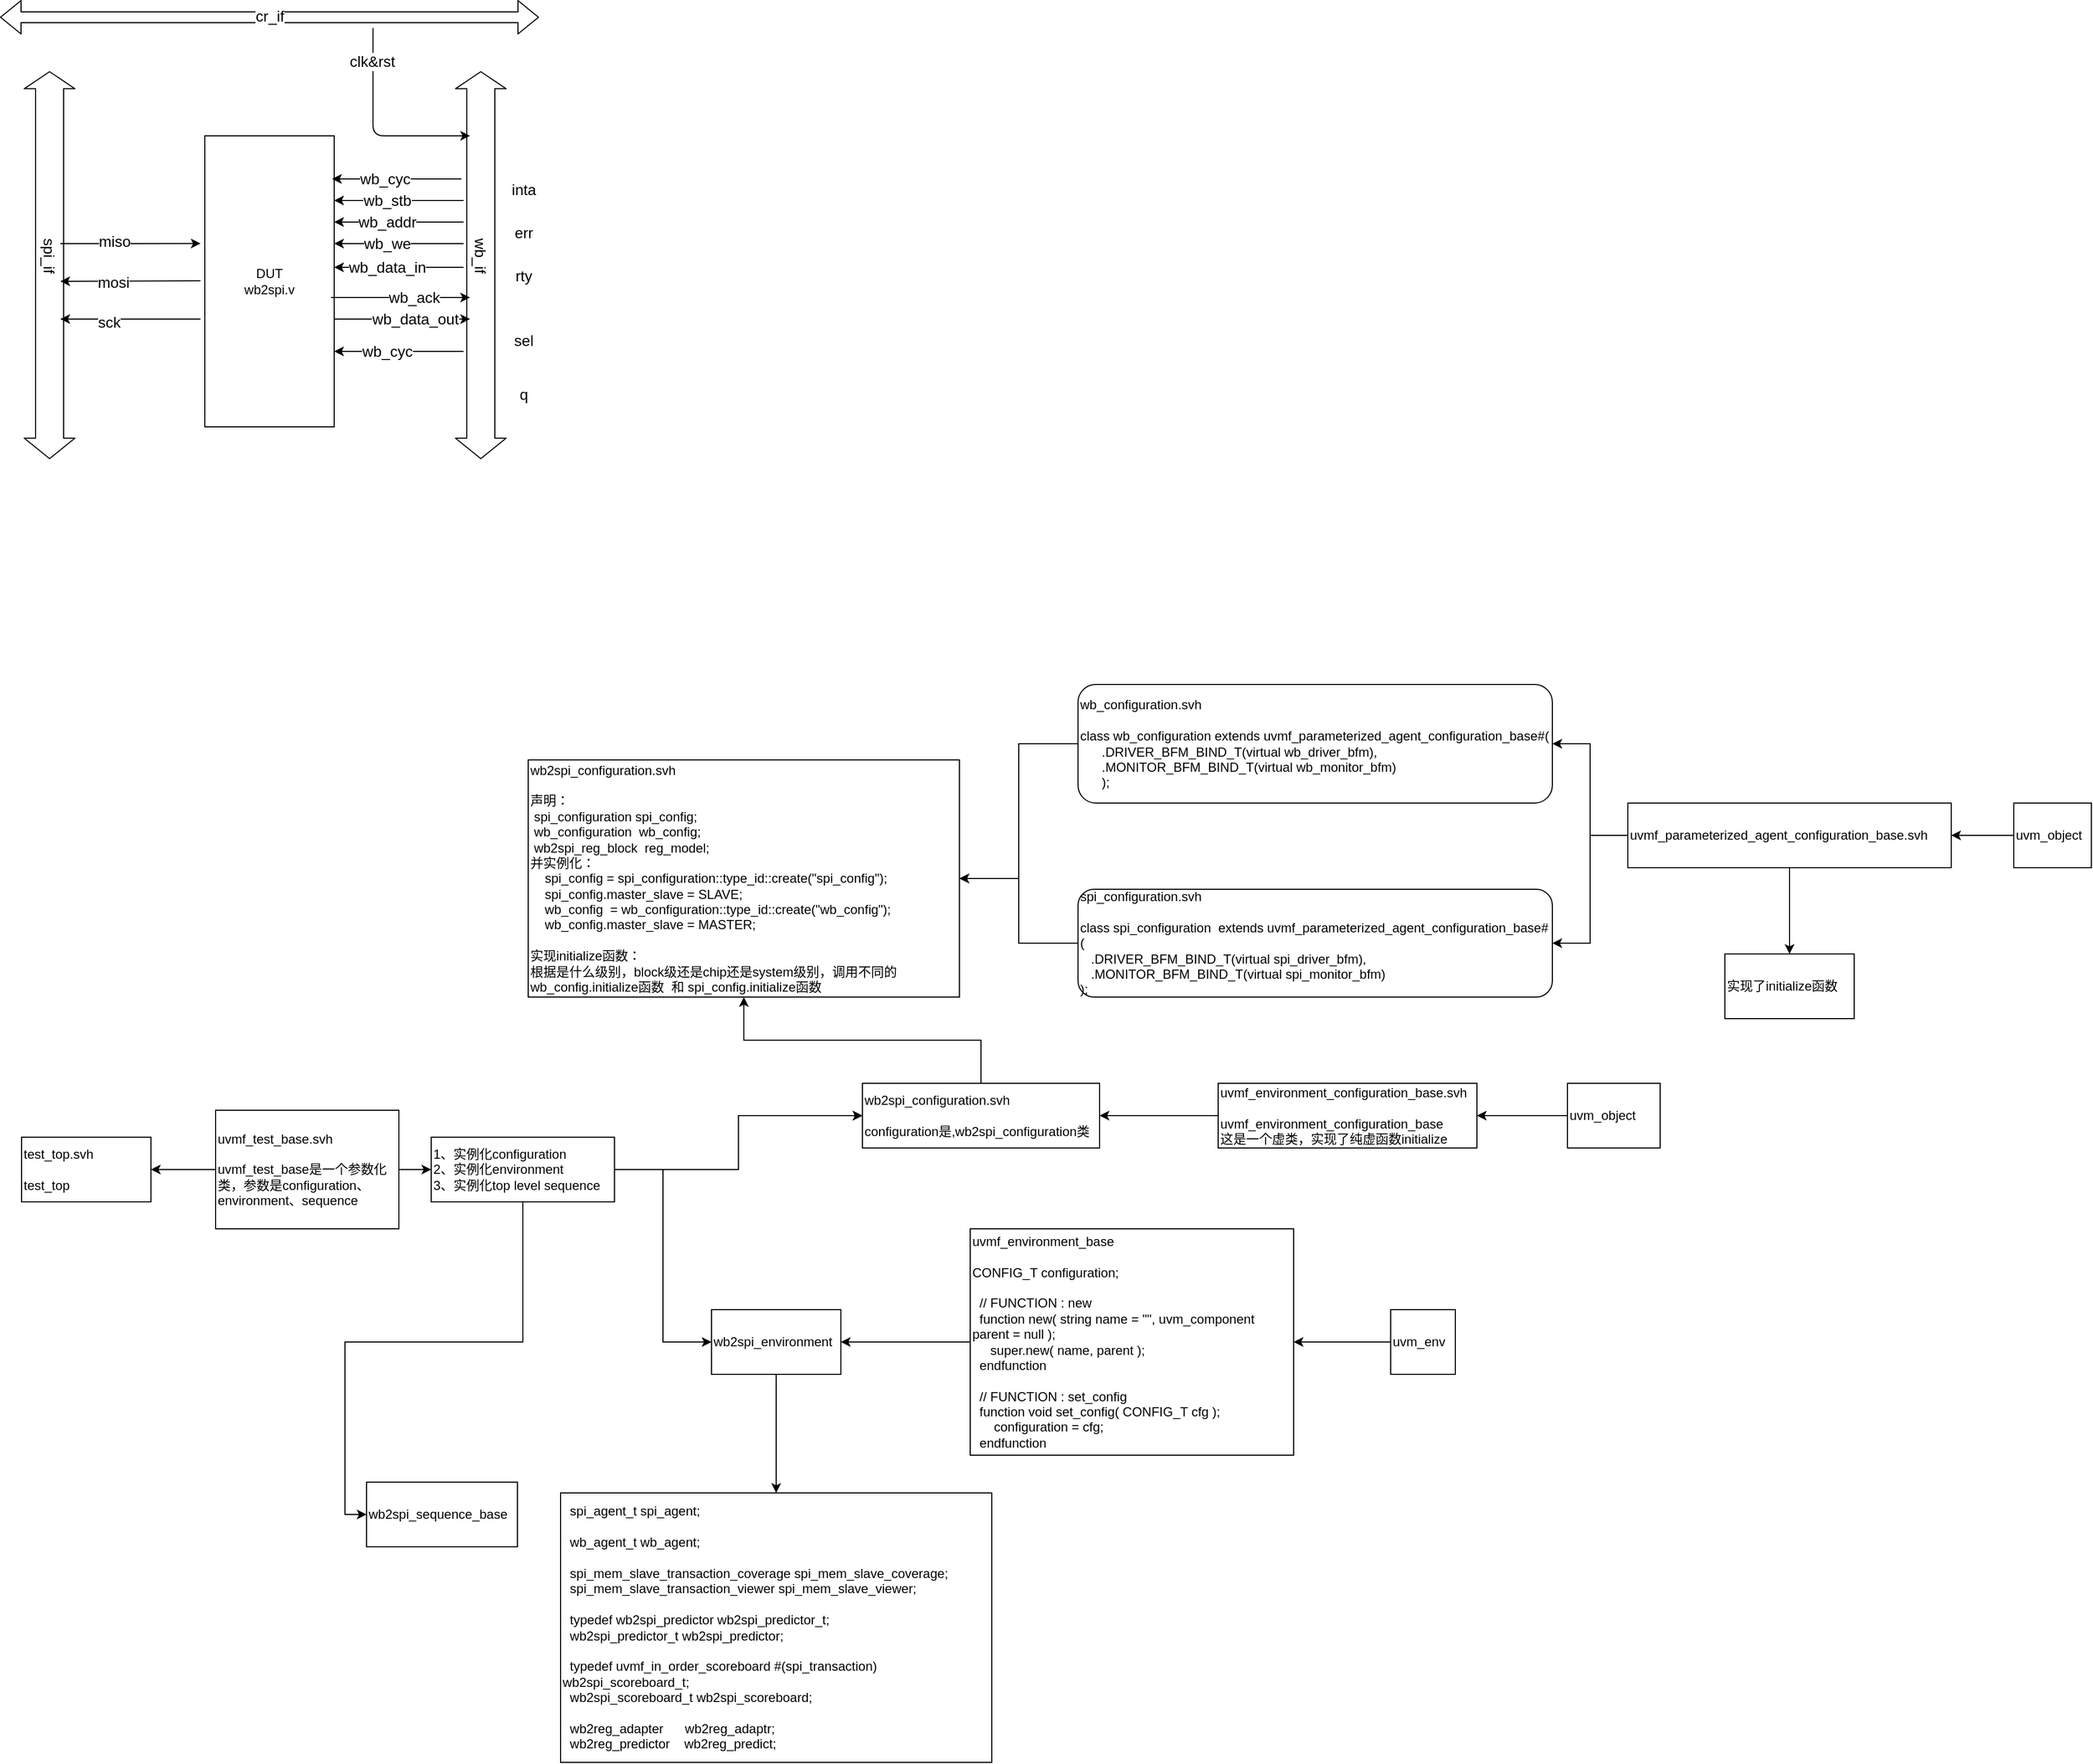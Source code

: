 <mxfile version="14.1.2" type="github">
  <diagram id="EMqzttN0W1V-fPkIx3bq" name="第 1 页">
    <mxGraphModel dx="992" dy="1732" grid="1" gridSize="10" guides="1" tooltips="1" connect="1" arrows="1" fold="1" page="1" pageScale="1" pageWidth="827" pageHeight="1169" math="0" shadow="0">
      <root>
        <mxCell id="0" />
        <mxCell id="1" parent="0" />
        <mxCell id="0VcnsqzmN8AN9IuAgq7w-1" value="DUT&lt;br&gt;wb2spi.v" style="rounded=0;whiteSpace=wrap;html=1;" parent="1" vertex="1">
          <mxGeometry x="390" y="-179" width="120" height="270" as="geometry" />
        </mxCell>
        <mxCell id="0VcnsqzmN8AN9IuAgq7w-2" value="" style="shape=flexArrow;endArrow=classic;startArrow=classic;html=1;width=26;endSize=4.93;" parent="1" edge="1">
          <mxGeometry width="50" height="50" relative="1" as="geometry">
            <mxPoint x="246" y="121" as="sourcePoint" />
            <mxPoint x="246" y="-239" as="targetPoint" />
          </mxGeometry>
        </mxCell>
        <mxCell id="0VcnsqzmN8AN9IuAgq7w-3" value="spi_if" style="edgeLabel;html=1;align=center;verticalAlign=middle;resizable=0;points=[];fontSize=14;rotation=90;" parent="0VcnsqzmN8AN9IuAgq7w-2" vertex="1" connectable="0">
          <mxGeometry x="0.364" y="-2" relative="1" as="geometry">
            <mxPoint x="-2" y="56" as="offset" />
          </mxGeometry>
        </mxCell>
        <mxCell id="0VcnsqzmN8AN9IuAgq7w-4" value="" style="shape=flexArrow;endArrow=classic;startArrow=classic;html=1;width=26;endSize=4.93;" parent="1" edge="1">
          <mxGeometry width="50" height="50" relative="1" as="geometry">
            <mxPoint x="646" y="121" as="sourcePoint" />
            <mxPoint x="646" y="-239" as="targetPoint" />
          </mxGeometry>
        </mxCell>
        <mxCell id="0VcnsqzmN8AN9IuAgq7w-5" value="wb_if" style="edgeLabel;html=1;align=center;verticalAlign=middle;resizable=0;points=[];fontSize=14;rotation=90;" parent="0VcnsqzmN8AN9IuAgq7w-4" vertex="1" connectable="0">
          <mxGeometry x="0.364" y="-2" relative="1" as="geometry">
            <mxPoint x="-2" y="56" as="offset" />
          </mxGeometry>
        </mxCell>
        <mxCell id="0VcnsqzmN8AN9IuAgq7w-6" value="" style="endArrow=classic;html=1;fontSize=14;entryX=-0.033;entryY=0.37;entryDx=0;entryDy=0;entryPerimeter=0;" parent="1" target="0VcnsqzmN8AN9IuAgq7w-1" edge="1">
          <mxGeometry width="50" height="50" relative="1" as="geometry">
            <mxPoint x="256" y="-79" as="sourcePoint" />
            <mxPoint x="306" y="-129" as="targetPoint" />
          </mxGeometry>
        </mxCell>
        <mxCell id="0VcnsqzmN8AN9IuAgq7w-7" value="miso" style="edgeLabel;html=1;align=center;verticalAlign=middle;resizable=0;points=[];fontSize=14;" parent="0VcnsqzmN8AN9IuAgq7w-6" vertex="1" connectable="0">
          <mxGeometry x="-0.237" y="2" relative="1" as="geometry">
            <mxPoint as="offset" />
          </mxGeometry>
        </mxCell>
        <mxCell id="0VcnsqzmN8AN9IuAgq7w-8" value="" style="endArrow=classic;html=1;fontSize=14;" parent="1" edge="1">
          <mxGeometry width="50" height="50" relative="1" as="geometry">
            <mxPoint x="386" y="-44.5" as="sourcePoint" />
            <mxPoint x="256" y="-44" as="targetPoint" />
          </mxGeometry>
        </mxCell>
        <mxCell id="0VcnsqzmN8AN9IuAgq7w-9" value="mosi" style="edgeLabel;html=1;align=center;verticalAlign=middle;resizable=0;points=[];fontSize=14;" parent="0VcnsqzmN8AN9IuAgq7w-8" vertex="1" connectable="0">
          <mxGeometry x="0.253" y="1" relative="1" as="geometry">
            <mxPoint as="offset" />
          </mxGeometry>
        </mxCell>
        <mxCell id="0VcnsqzmN8AN9IuAgq7w-10" value="" style="endArrow=classic;html=1;fontSize=14;" parent="1" edge="1">
          <mxGeometry width="50" height="50" relative="1" as="geometry">
            <mxPoint x="386" y="-9" as="sourcePoint" />
            <mxPoint x="256" y="-9" as="targetPoint" />
          </mxGeometry>
        </mxCell>
        <mxCell id="0VcnsqzmN8AN9IuAgq7w-11" value="sck" style="edgeLabel;html=1;align=center;verticalAlign=middle;resizable=0;points=[];fontSize=14;" parent="0VcnsqzmN8AN9IuAgq7w-10" vertex="1" connectable="0">
          <mxGeometry x="0.31" y="3" relative="1" as="geometry">
            <mxPoint as="offset" />
          </mxGeometry>
        </mxCell>
        <mxCell id="0VcnsqzmN8AN9IuAgq7w-12" value="" style="shape=flexArrow;endArrow=classic;startArrow=classic;html=1;fontSize=14;" parent="1" edge="1">
          <mxGeometry width="50" height="50" relative="1" as="geometry">
            <mxPoint x="200" y="-289" as="sourcePoint" />
            <mxPoint x="700" y="-289" as="targetPoint" />
          </mxGeometry>
        </mxCell>
        <mxCell id="0VcnsqzmN8AN9IuAgq7w-13" value="cr_if" style="edgeLabel;html=1;align=center;verticalAlign=middle;resizable=0;points=[];fontSize=14;" parent="0VcnsqzmN8AN9IuAgq7w-12" vertex="1" connectable="0">
          <mxGeometry x="-0.205" y="1" relative="1" as="geometry">
            <mxPoint x="51" as="offset" />
          </mxGeometry>
        </mxCell>
        <mxCell id="0VcnsqzmN8AN9IuAgq7w-14" value="" style="endArrow=classic;html=1;fontSize=14;" parent="1" edge="1">
          <mxGeometry width="50" height="50" relative="1" as="geometry">
            <mxPoint x="546" y="-279" as="sourcePoint" />
            <mxPoint x="636" y="-179" as="targetPoint" />
            <Array as="points">
              <mxPoint x="546" y="-179" />
            </Array>
          </mxGeometry>
        </mxCell>
        <mxCell id="0VcnsqzmN8AN9IuAgq7w-15" value="clk&amp;amp;rst" style="edgeLabel;html=1;align=center;verticalAlign=middle;resizable=0;points=[];fontSize=14;" parent="0VcnsqzmN8AN9IuAgq7w-14" vertex="1" connectable="0">
          <mxGeometry x="-0.68" y="-1" relative="1" as="geometry">
            <mxPoint as="offset" />
          </mxGeometry>
        </mxCell>
        <mxCell id="0VcnsqzmN8AN9IuAgq7w-16" value="" style="endArrow=classic;html=1;fontSize=14;" parent="1" edge="1">
          <mxGeometry width="50" height="50" relative="1" as="geometry">
            <mxPoint x="628" y="-139" as="sourcePoint" />
            <mxPoint x="508" y="-139" as="targetPoint" />
          </mxGeometry>
        </mxCell>
        <mxCell id="0VcnsqzmN8AN9IuAgq7w-17" value="wb_cyc" style="edgeLabel;html=1;align=center;verticalAlign=middle;resizable=0;points=[];fontSize=14;" parent="0VcnsqzmN8AN9IuAgq7w-16" vertex="1" connectable="0">
          <mxGeometry x="0.187" relative="1" as="geometry">
            <mxPoint as="offset" />
          </mxGeometry>
        </mxCell>
        <mxCell id="0VcnsqzmN8AN9IuAgq7w-18" value="" style="endArrow=classic;html=1;fontSize=14;" parent="1" edge="1">
          <mxGeometry width="50" height="50" relative="1" as="geometry">
            <mxPoint x="630" y="-119" as="sourcePoint" />
            <mxPoint x="510" y="-119" as="targetPoint" />
          </mxGeometry>
        </mxCell>
        <mxCell id="0VcnsqzmN8AN9IuAgq7w-19" value="wb_stb" style="edgeLabel;html=1;align=center;verticalAlign=middle;resizable=0;points=[];fontSize=14;" parent="0VcnsqzmN8AN9IuAgq7w-18" vertex="1" connectable="0">
          <mxGeometry x="0.187" relative="1" as="geometry">
            <mxPoint as="offset" />
          </mxGeometry>
        </mxCell>
        <mxCell id="0VcnsqzmN8AN9IuAgq7w-20" value="" style="endArrow=classic;html=1;fontSize=14;" parent="1" edge="1">
          <mxGeometry width="50" height="50" relative="1" as="geometry">
            <mxPoint x="630" y="-99" as="sourcePoint" />
            <mxPoint x="510" y="-99" as="targetPoint" />
          </mxGeometry>
        </mxCell>
        <mxCell id="0VcnsqzmN8AN9IuAgq7w-21" value="wb_addr" style="edgeLabel;html=1;align=center;verticalAlign=middle;resizable=0;points=[];fontSize=14;" parent="0VcnsqzmN8AN9IuAgq7w-20" vertex="1" connectable="0">
          <mxGeometry x="0.187" relative="1" as="geometry">
            <mxPoint as="offset" />
          </mxGeometry>
        </mxCell>
        <mxCell id="0VcnsqzmN8AN9IuAgq7w-22" value="" style="endArrow=classic;html=1;fontSize=14;" parent="1" edge="1">
          <mxGeometry width="50" height="50" relative="1" as="geometry">
            <mxPoint x="630" y="-79" as="sourcePoint" />
            <mxPoint x="510" y="-79" as="targetPoint" />
          </mxGeometry>
        </mxCell>
        <mxCell id="0VcnsqzmN8AN9IuAgq7w-23" value="wb_we" style="edgeLabel;html=1;align=center;verticalAlign=middle;resizable=0;points=[];fontSize=14;" parent="0VcnsqzmN8AN9IuAgq7w-22" vertex="1" connectable="0">
          <mxGeometry x="0.187" relative="1" as="geometry">
            <mxPoint as="offset" />
          </mxGeometry>
        </mxCell>
        <mxCell id="0VcnsqzmN8AN9IuAgq7w-24" value="" style="endArrow=classic;html=1;fontSize=14;" parent="1" edge="1">
          <mxGeometry width="50" height="50" relative="1" as="geometry">
            <mxPoint x="630" y="-57" as="sourcePoint" />
            <mxPoint x="510" y="-57" as="targetPoint" />
          </mxGeometry>
        </mxCell>
        <mxCell id="0VcnsqzmN8AN9IuAgq7w-25" value="wb_data_in" style="edgeLabel;html=1;align=center;verticalAlign=middle;resizable=0;points=[];fontSize=14;" parent="0VcnsqzmN8AN9IuAgq7w-24" vertex="1" connectable="0">
          <mxGeometry x="0.187" relative="1" as="geometry">
            <mxPoint as="offset" />
          </mxGeometry>
        </mxCell>
        <mxCell id="0VcnsqzmN8AN9IuAgq7w-26" value="" style="endArrow=classic;html=1;fontSize=14;" parent="1" edge="1">
          <mxGeometry width="50" height="50" relative="1" as="geometry">
            <mxPoint x="507" y="-29" as="sourcePoint" />
            <mxPoint x="636" y="-29" as="targetPoint" />
          </mxGeometry>
        </mxCell>
        <mxCell id="0VcnsqzmN8AN9IuAgq7w-27" value="wb_ack" style="edgeLabel;html=1;align=center;verticalAlign=middle;resizable=0;points=[];fontSize=14;" parent="0VcnsqzmN8AN9IuAgq7w-26" vertex="1" connectable="0">
          <mxGeometry x="0.187" relative="1" as="geometry">
            <mxPoint as="offset" />
          </mxGeometry>
        </mxCell>
        <mxCell id="0VcnsqzmN8AN9IuAgq7w-28" value="" style="endArrow=classic;html=1;fontSize=14;" parent="1" edge="1">
          <mxGeometry width="50" height="50" relative="1" as="geometry">
            <mxPoint x="510" y="-9" as="sourcePoint" />
            <mxPoint x="636" y="-9" as="targetPoint" />
          </mxGeometry>
        </mxCell>
        <mxCell id="0VcnsqzmN8AN9IuAgq7w-29" value="wb_data_out" style="edgeLabel;html=1;align=center;verticalAlign=middle;resizable=0;points=[];fontSize=14;" parent="0VcnsqzmN8AN9IuAgq7w-28" vertex="1" connectable="0">
          <mxGeometry x="0.187" relative="1" as="geometry">
            <mxPoint as="offset" />
          </mxGeometry>
        </mxCell>
        <mxCell id="0VcnsqzmN8AN9IuAgq7w-30" value="" style="endArrow=classic;html=1;fontSize=14;" parent="1" edge="1">
          <mxGeometry width="50" height="50" relative="1" as="geometry">
            <mxPoint x="630" y="21" as="sourcePoint" />
            <mxPoint x="510" y="21" as="targetPoint" />
          </mxGeometry>
        </mxCell>
        <mxCell id="0VcnsqzmN8AN9IuAgq7w-31" value="wb_cyc" style="edgeLabel;html=1;align=center;verticalAlign=middle;resizable=0;points=[];fontSize=14;" parent="0VcnsqzmN8AN9IuAgq7w-30" vertex="1" connectable="0">
          <mxGeometry x="0.187" relative="1" as="geometry">
            <mxPoint as="offset" />
          </mxGeometry>
        </mxCell>
        <mxCell id="0VcnsqzmN8AN9IuAgq7w-34" value="inta" style="text;html=1;strokeColor=none;fillColor=none;align=center;verticalAlign=middle;whiteSpace=wrap;rounded=0;fontSize=14;" parent="1" vertex="1">
          <mxGeometry x="666" y="-139" width="40" height="20" as="geometry" />
        </mxCell>
        <mxCell id="0VcnsqzmN8AN9IuAgq7w-35" value="err" style="text;html=1;strokeColor=none;fillColor=none;align=center;verticalAlign=middle;whiteSpace=wrap;rounded=0;fontSize=14;" parent="1" vertex="1">
          <mxGeometry x="666" y="-99" width="40" height="20" as="geometry" />
        </mxCell>
        <mxCell id="0VcnsqzmN8AN9IuAgq7w-36" value="rty" style="text;html=1;strokeColor=none;fillColor=none;align=center;verticalAlign=middle;whiteSpace=wrap;rounded=0;fontSize=14;" parent="1" vertex="1">
          <mxGeometry x="666" y="-59" width="40" height="20" as="geometry" />
        </mxCell>
        <mxCell id="0VcnsqzmN8AN9IuAgq7w-37" value="sel" style="text;html=1;strokeColor=none;fillColor=none;align=center;verticalAlign=middle;whiteSpace=wrap;rounded=0;fontSize=14;" parent="1" vertex="1">
          <mxGeometry x="666" y="1" width="40" height="20" as="geometry" />
        </mxCell>
        <mxCell id="0VcnsqzmN8AN9IuAgq7w-38" value="q" style="text;html=1;strokeColor=none;fillColor=none;align=center;verticalAlign=middle;whiteSpace=wrap;rounded=0;fontSize=14;" parent="1" vertex="1">
          <mxGeometry x="666" y="51" width="40" height="20" as="geometry" />
        </mxCell>
        <mxCell id="k3s0Qyu1QxLextBOLM78-1" value="test_top.svh&lt;br&gt;&lt;br&gt;test_top" style="rounded=0;whiteSpace=wrap;html=1;align=left;" vertex="1" parent="1">
          <mxGeometry x="220" y="750" width="120" height="60" as="geometry" />
        </mxCell>
        <mxCell id="k3s0Qyu1QxLextBOLM78-6" value="" style="edgeStyle=orthogonalEdgeStyle;rounded=0;orthogonalLoop=1;jettySize=auto;html=1;" edge="1" parent="1" source="k3s0Qyu1QxLextBOLM78-3" target="k3s0Qyu1QxLextBOLM78-5">
          <mxGeometry relative="1" as="geometry" />
        </mxCell>
        <mxCell id="k3s0Qyu1QxLextBOLM78-17" style="edgeStyle=orthogonalEdgeStyle;rounded=0;orthogonalLoop=1;jettySize=auto;html=1;entryX=1;entryY=0.5;entryDx=0;entryDy=0;" edge="1" parent="1" source="k3s0Qyu1QxLextBOLM78-3" target="k3s0Qyu1QxLextBOLM78-1">
          <mxGeometry relative="1" as="geometry" />
        </mxCell>
        <mxCell id="k3s0Qyu1QxLextBOLM78-3" value="uvmf_test_base.svh&lt;br&gt;&lt;br&gt;uvmf_test_base是一个参数化类，参数是configuration、environment、sequence" style="whiteSpace=wrap;html=1;rounded=0;align=left;" vertex="1" parent="1">
          <mxGeometry x="400" y="725" width="170" height="110" as="geometry" />
        </mxCell>
        <mxCell id="k3s0Qyu1QxLextBOLM78-8" value="" style="edgeStyle=orthogonalEdgeStyle;rounded=0;orthogonalLoop=1;jettySize=auto;html=1;" edge="1" parent="1" source="k3s0Qyu1QxLextBOLM78-5" target="k3s0Qyu1QxLextBOLM78-7">
          <mxGeometry relative="1" as="geometry" />
        </mxCell>
        <mxCell id="k3s0Qyu1QxLextBOLM78-9" value="" style="edgeStyle=orthogonalEdgeStyle;rounded=0;orthogonalLoop=1;jettySize=auto;html=1;" edge="1" parent="1" source="k3s0Qyu1QxLextBOLM78-5" target="k3s0Qyu1QxLextBOLM78-7">
          <mxGeometry relative="1" as="geometry" />
        </mxCell>
        <mxCell id="k3s0Qyu1QxLextBOLM78-13" style="edgeStyle=orthogonalEdgeStyle;rounded=0;orthogonalLoop=1;jettySize=auto;html=1;entryX=0;entryY=0.5;entryDx=0;entryDy=0;" edge="1" parent="1" source="k3s0Qyu1QxLextBOLM78-5" target="k3s0Qyu1QxLextBOLM78-10">
          <mxGeometry relative="1" as="geometry" />
        </mxCell>
        <mxCell id="k3s0Qyu1QxLextBOLM78-14" style="edgeStyle=orthogonalEdgeStyle;rounded=0;orthogonalLoop=1;jettySize=auto;html=1;entryX=0;entryY=0.5;entryDx=0;entryDy=0;" edge="1" parent="1" source="k3s0Qyu1QxLextBOLM78-5" target="k3s0Qyu1QxLextBOLM78-11">
          <mxGeometry relative="1" as="geometry" />
        </mxCell>
        <mxCell id="k3s0Qyu1QxLextBOLM78-5" value="1、实例化configuration&lt;br&gt;2、实例化environment&lt;br&gt;3、实例化top level sequence" style="whiteSpace=wrap;html=1;rounded=0;align=left;" vertex="1" parent="1">
          <mxGeometry x="600" y="750" width="170" height="60" as="geometry" />
        </mxCell>
        <mxCell id="k3s0Qyu1QxLextBOLM78-20" value="" style="edgeStyle=orthogonalEdgeStyle;rounded=0;orthogonalLoop=1;jettySize=auto;html=1;" edge="1" parent="1" source="k3s0Qyu1QxLextBOLM78-7" target="k3s0Qyu1QxLextBOLM78-19">
          <mxGeometry relative="1" as="geometry" />
        </mxCell>
        <mxCell id="k3s0Qyu1QxLextBOLM78-7" value="wb2spi_configuration.svh&lt;br&gt;&lt;br&gt;configuration是,wb2spi_configuration类" style="whiteSpace=wrap;html=1;rounded=0;align=left;" vertex="1" parent="1">
          <mxGeometry x="1000" y="700" width="220" height="60" as="geometry" />
        </mxCell>
        <mxCell id="k3s0Qyu1QxLextBOLM78-37" value="" style="edgeStyle=orthogonalEdgeStyle;rounded=0;orthogonalLoop=1;jettySize=auto;html=1;" edge="1" parent="1" source="k3s0Qyu1QxLextBOLM78-10" target="k3s0Qyu1QxLextBOLM78-36">
          <mxGeometry relative="1" as="geometry" />
        </mxCell>
        <mxCell id="k3s0Qyu1QxLextBOLM78-10" value="wb2spi_environment" style="whiteSpace=wrap;html=1;rounded=0;align=left;" vertex="1" parent="1">
          <mxGeometry x="860" y="910" width="120" height="60" as="geometry" />
        </mxCell>
        <mxCell id="k3s0Qyu1QxLextBOLM78-11" value="wb2spi_sequence_base" style="whiteSpace=wrap;html=1;rounded=0;align=left;" vertex="1" parent="1">
          <mxGeometry x="540" y="1070" width="140" height="60" as="geometry" />
        </mxCell>
        <mxCell id="k3s0Qyu1QxLextBOLM78-16" style="edgeStyle=orthogonalEdgeStyle;rounded=0;orthogonalLoop=1;jettySize=auto;html=1;" edge="1" parent="1" source="k3s0Qyu1QxLextBOLM78-15" target="k3s0Qyu1QxLextBOLM78-7">
          <mxGeometry relative="1" as="geometry" />
        </mxCell>
        <mxCell id="k3s0Qyu1QxLextBOLM78-15" value="uvmf_environment_configuration_base.svh&lt;br&gt;&lt;br&gt;uvmf_environment_configuration_base&lt;br&gt;这是一个虚类，实现了纯虚函数initialize" style="rounded=0;whiteSpace=wrap;html=1;align=left;" vertex="1" parent="1">
          <mxGeometry x="1330" y="700" width="240" height="60" as="geometry" />
        </mxCell>
        <mxCell id="k3s0Qyu1QxLextBOLM78-19" value="&lt;div&gt;wb2spi_configuration.svh&lt;br&gt;&lt;/div&gt;&lt;div&gt;&lt;br&gt;&lt;/div&gt;&lt;div&gt;声明：&amp;nbsp;&lt;/div&gt;&lt;div&gt;&amp;nbsp;spi_configuration spi_config;&lt;/div&gt;&lt;div&gt;&amp;nbsp;wb_configuration&amp;nbsp; wb_config;&lt;/div&gt;&lt;div&gt;&amp;nbsp;wb2spi_reg_block&amp;nbsp; reg_model;&lt;/div&gt;&lt;div&gt;并实例化：&lt;/div&gt;&lt;div&gt;&lt;div&gt;&amp;nbsp; &amp;nbsp; spi_config = spi_configuration::type_id::create(&quot;spi_config&quot;);&lt;/div&gt;&lt;div&gt;&amp;nbsp; &amp;nbsp; spi_config.master_slave = SLAVE;&lt;/div&gt;&lt;div&gt;&amp;nbsp; &amp;nbsp; wb_config&amp;nbsp; = wb_configuration::type_id::create(&quot;wb_config&quot;);&lt;/div&gt;&lt;div&gt;&amp;nbsp; &amp;nbsp; wb_config.master_slave = MASTER;&lt;/div&gt;&lt;/div&gt;&lt;div&gt;&lt;br&gt;&lt;/div&gt;&lt;div&gt;实现initialize函数：&lt;br&gt;根据是什么级别，block级还是chip还是system级别，调用不同的wb_config.initialize函数&amp;nbsp; 和 spi_config.initialize函数&lt;br&gt;&lt;/div&gt;" style="whiteSpace=wrap;html=1;rounded=0;align=left;" vertex="1" parent="1">
          <mxGeometry x="690" y="400" width="400" height="220" as="geometry" />
        </mxCell>
        <mxCell id="k3s0Qyu1QxLextBOLM78-24" style="edgeStyle=orthogonalEdgeStyle;rounded=0;orthogonalLoop=1;jettySize=auto;html=1;" edge="1" parent="1" source="k3s0Qyu1QxLextBOLM78-23" target="k3s0Qyu1QxLextBOLM78-19">
          <mxGeometry relative="1" as="geometry" />
        </mxCell>
        <mxCell id="k3s0Qyu1QxLextBOLM78-23" value="&lt;div&gt;wb_configuration.svh&lt;br&gt;&lt;/div&gt;&lt;div&gt;&lt;br&gt;&lt;/div&gt;&lt;div&gt;class wb_configuration extends uvmf_parameterized_agent_configuration_base#(&lt;/div&gt;&lt;div&gt;&amp;nbsp; &amp;nbsp; &amp;nbsp; .DRIVER_BFM_BIND_T(virtual wb_driver_bfm),&lt;/div&gt;&lt;div&gt;&amp;nbsp; &amp;nbsp; &amp;nbsp; .MONITOR_BFM_BIND_T(virtual wb_monitor_bfm)&lt;/div&gt;&lt;div&gt;&amp;nbsp; &amp;nbsp; &amp;nbsp; );&lt;/div&gt;" style="rounded=1;whiteSpace=wrap;html=1;align=left;" vertex="1" parent="1">
          <mxGeometry x="1200" y="330" width="440" height="110" as="geometry" />
        </mxCell>
        <mxCell id="k3s0Qyu1QxLextBOLM78-26" style="edgeStyle=orthogonalEdgeStyle;rounded=0;orthogonalLoop=1;jettySize=auto;html=1;entryX=1;entryY=0.5;entryDx=0;entryDy=0;" edge="1" parent="1" source="k3s0Qyu1QxLextBOLM78-25" target="k3s0Qyu1QxLextBOLM78-19">
          <mxGeometry relative="1" as="geometry" />
        </mxCell>
        <mxCell id="k3s0Qyu1QxLextBOLM78-25" value="&lt;div&gt;spi_configuration.svh&lt;br&gt;&lt;/div&gt;&lt;div&gt;&lt;br&gt;&lt;/div&gt;&lt;div&gt;class spi_configuration&amp;nbsp; extends uvmf_parameterized_agent_configuration_base#(&lt;/div&gt;&lt;div&gt;&amp;nbsp; &amp;nbsp;.DRIVER_BFM_BIND_T(virtual spi_driver_bfm),&lt;/div&gt;&lt;div&gt;&amp;nbsp; &amp;nbsp;.MONITOR_BFM_BIND_T(virtual spi_monitor_bfm)&lt;/div&gt;&lt;div&gt;);&lt;/div&gt;" style="rounded=1;whiteSpace=wrap;html=1;align=left;" vertex="1" parent="1">
          <mxGeometry x="1200" y="520" width="440" height="100" as="geometry" />
        </mxCell>
        <mxCell id="k3s0Qyu1QxLextBOLM78-28" style="edgeStyle=orthogonalEdgeStyle;rounded=0;orthogonalLoop=1;jettySize=auto;html=1;entryX=1;entryY=0.5;entryDx=0;entryDy=0;" edge="1" parent="1" source="k3s0Qyu1QxLextBOLM78-27" target="k3s0Qyu1QxLextBOLM78-23">
          <mxGeometry relative="1" as="geometry" />
        </mxCell>
        <mxCell id="k3s0Qyu1QxLextBOLM78-29" style="edgeStyle=orthogonalEdgeStyle;rounded=0;orthogonalLoop=1;jettySize=auto;html=1;entryX=1;entryY=0.5;entryDx=0;entryDy=0;" edge="1" parent="1" source="k3s0Qyu1QxLextBOLM78-27" target="k3s0Qyu1QxLextBOLM78-25">
          <mxGeometry relative="1" as="geometry" />
        </mxCell>
        <mxCell id="k3s0Qyu1QxLextBOLM78-32" value="" style="edgeStyle=orthogonalEdgeStyle;rounded=0;orthogonalLoop=1;jettySize=auto;html=1;" edge="1" parent="1" source="k3s0Qyu1QxLextBOLM78-27" target="k3s0Qyu1QxLextBOLM78-31">
          <mxGeometry relative="1" as="geometry" />
        </mxCell>
        <mxCell id="k3s0Qyu1QxLextBOLM78-27" value="uvmf_parameterized_agent_configuration_base.svh" style="rounded=0;whiteSpace=wrap;html=1;align=left;" vertex="1" parent="1">
          <mxGeometry x="1710" y="440" width="300" height="60" as="geometry" />
        </mxCell>
        <mxCell id="k3s0Qyu1QxLextBOLM78-31" value="实现了initialize函数" style="whiteSpace=wrap;html=1;rounded=0;align=left;" vertex="1" parent="1">
          <mxGeometry x="1800" y="580" width="120" height="60" as="geometry" />
        </mxCell>
        <mxCell id="k3s0Qyu1QxLextBOLM78-34" style="edgeStyle=orthogonalEdgeStyle;rounded=0;orthogonalLoop=1;jettySize=auto;html=1;entryX=1;entryY=0.5;entryDx=0;entryDy=0;" edge="1" parent="1" source="k3s0Qyu1QxLextBOLM78-33" target="k3s0Qyu1QxLextBOLM78-10">
          <mxGeometry relative="1" as="geometry" />
        </mxCell>
        <mxCell id="k3s0Qyu1QxLextBOLM78-33" value="uvmf_environment_base&lt;br&gt;&lt;br&gt;&lt;div&gt;CONFIG_T configuration;&lt;/div&gt;&lt;div&gt;&lt;br&gt;&lt;/div&gt;&lt;div&gt;&amp;nbsp; // FUNCTION : new&lt;/div&gt;&lt;div&gt;&amp;nbsp; function new( string name = &quot;&quot;, uvm_component parent = null );&lt;/div&gt;&lt;div&gt;&amp;nbsp; &amp;nbsp; &amp;nbsp;super.new( name, parent );&lt;/div&gt;&lt;div&gt;&amp;nbsp; endfunction&lt;/div&gt;&lt;div&gt;&lt;br&gt;&lt;/div&gt;&lt;div&gt;&amp;nbsp; // FUNCTION : set_config&lt;/div&gt;&lt;div&gt;&amp;nbsp; function void set_config( CONFIG_T cfg );&lt;/div&gt;&lt;div&gt;&amp;nbsp; &amp;nbsp; &amp;nbsp; configuration = cfg;&lt;/div&gt;&lt;div&gt;&amp;nbsp; endfunction&lt;/div&gt;" style="rounded=0;whiteSpace=wrap;html=1;align=left;" vertex="1" parent="1">
          <mxGeometry x="1100" y="835" width="300" height="210" as="geometry" />
        </mxCell>
        <mxCell id="k3s0Qyu1QxLextBOLM78-36" value="&lt;div&gt;&amp;nbsp; spi_agent_t spi_agent;&lt;/div&gt;&lt;div&gt;&lt;br&gt;&lt;/div&gt;&lt;div&gt;&amp;nbsp; wb_agent_t wb_agent;&lt;/div&gt;&lt;div&gt;&lt;br&gt;&lt;/div&gt;&lt;div&gt;&amp;nbsp; spi_mem_slave_transaction_coverage spi_mem_slave_coverage;&lt;/div&gt;&lt;div&gt;&amp;nbsp; spi_mem_slave_transaction_viewer spi_mem_slave_viewer;&lt;/div&gt;&lt;div&gt;&lt;br&gt;&lt;/div&gt;&lt;div&gt;&amp;nbsp; typedef wb2spi_predictor wb2spi_predictor_t;&lt;/div&gt;&lt;div&gt;&amp;nbsp; wb2spi_predictor_t wb2spi_predictor;&lt;/div&gt;&lt;div&gt;&lt;br&gt;&lt;/div&gt;&lt;div&gt;&amp;nbsp; typedef uvmf_in_order_scoreboard #(spi_transaction) wb2spi_scoreboard_t;&lt;/div&gt;&lt;div&gt;&amp;nbsp; wb2spi_scoreboard_t wb2spi_scoreboard;&lt;/div&gt;&lt;div&gt;&lt;br&gt;&lt;/div&gt;&lt;div&gt;&amp;nbsp; wb2reg_adapter&amp;nbsp; &amp;nbsp; &amp;nbsp; wb2reg_adaptr;&lt;/div&gt;&lt;div&gt;&amp;nbsp; wb2reg_predictor&amp;nbsp; &amp;nbsp; wb2reg_predict;&lt;/div&gt;" style="whiteSpace=wrap;html=1;rounded=0;align=left;" vertex="1" parent="1">
          <mxGeometry x="720" y="1080" width="400" height="250" as="geometry" />
        </mxCell>
        <mxCell id="k3s0Qyu1QxLextBOLM78-40" style="edgeStyle=orthogonalEdgeStyle;rounded=0;orthogonalLoop=1;jettySize=auto;html=1;entryX=1;entryY=0.5;entryDx=0;entryDy=0;" edge="1" parent="1" source="k3s0Qyu1QxLextBOLM78-39" target="k3s0Qyu1QxLextBOLM78-33">
          <mxGeometry relative="1" as="geometry" />
        </mxCell>
        <mxCell id="k3s0Qyu1QxLextBOLM78-39" value="uvm_env" style="rounded=0;whiteSpace=wrap;html=1;align=left;" vertex="1" parent="1">
          <mxGeometry x="1490" y="910" width="60" height="60" as="geometry" />
        </mxCell>
        <mxCell id="k3s0Qyu1QxLextBOLM78-42" style="edgeStyle=orthogonalEdgeStyle;rounded=0;orthogonalLoop=1;jettySize=auto;html=1;entryX=1;entryY=0.5;entryDx=0;entryDy=0;" edge="1" parent="1" source="k3s0Qyu1QxLextBOLM78-41" target="k3s0Qyu1QxLextBOLM78-15">
          <mxGeometry relative="1" as="geometry" />
        </mxCell>
        <mxCell id="k3s0Qyu1QxLextBOLM78-41" value="uvm_object" style="rounded=0;whiteSpace=wrap;html=1;align=left;" vertex="1" parent="1">
          <mxGeometry x="1654" y="700" width="86" height="60" as="geometry" />
        </mxCell>
        <mxCell id="k3s0Qyu1QxLextBOLM78-44" style="edgeStyle=orthogonalEdgeStyle;rounded=0;orthogonalLoop=1;jettySize=auto;html=1;entryX=1;entryY=0.5;entryDx=0;entryDy=0;" edge="1" parent="1" source="k3s0Qyu1QxLextBOLM78-43" target="k3s0Qyu1QxLextBOLM78-27">
          <mxGeometry relative="1" as="geometry" />
        </mxCell>
        <mxCell id="k3s0Qyu1QxLextBOLM78-43" value="uvm_object" style="rounded=0;whiteSpace=wrap;html=1;align=left;" vertex="1" parent="1">
          <mxGeometry x="2068" y="440" width="72" height="60" as="geometry" />
        </mxCell>
      </root>
    </mxGraphModel>
  </diagram>
</mxfile>
